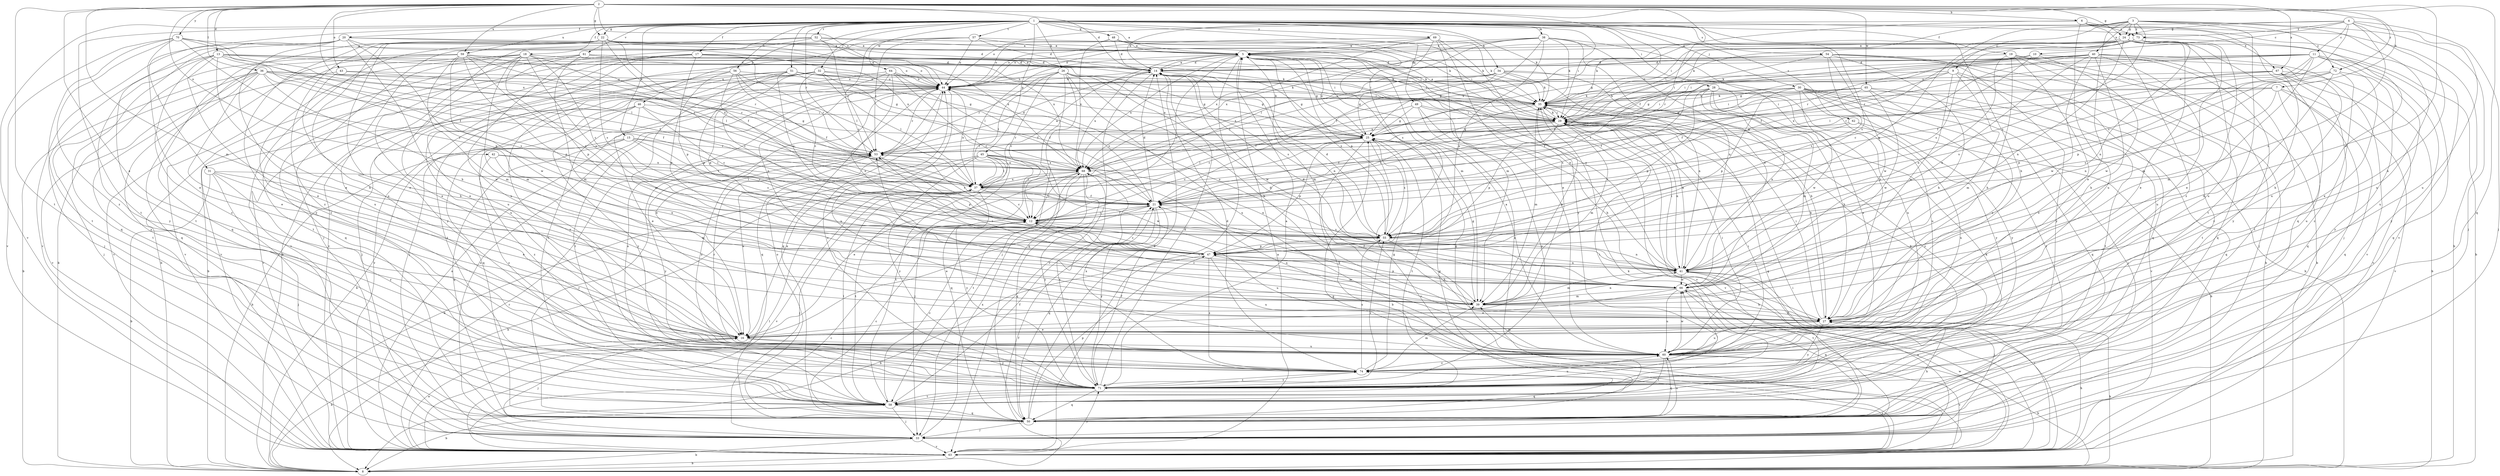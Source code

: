 strict digraph  {
	1 -> 5 [label=a];
	14 -> 5 [label=a];
	20 -> 5 [label=a];
	22 -> 5 [label=a];
	24 -> 5 [label=a];
	25 -> 5 [label=a];
	35 -> 5 [label=a];
	37 -> 5 [label=a];
	38 -> 5 [label=a];
	41 -> 5 [label=a];
	48 -> 5 [label=a];
	50 -> 5 [label=a];
	52 -> 5 [label=a];
	55 -> 5 [label=a];
	57 -> 5 [label=a];
	60 -> 5 [label=a];
	63 -> 5 [label=a];
	69 -> 5 [label=a];
	70 -> 5 [label=a];
	71 -> 5 [label=a];
	73 -> 5 [label=a];
	2 -> 6 [label=b];
	2 -> 7 [label=b];
	6 -> 8 [label=b];
	9 -> 8 [label=b];
	15 -> 8 [label=b];
	16 -> 8 [label=b];
	19 -> 8 [label=b];
	24 -> 8 [label=b];
	25 -> 8 [label=b];
	27 -> 8 [label=b];
	31 -> 8 [label=b];
	33 -> 8 [label=b];
	36 -> 8 [label=b];
	37 -> 8 [label=b];
	45 -> 8 [label=b];
	46 -> 8 [label=b];
	47 -> 8 [label=b];
	52 -> 8 [label=b];
	54 -> 8 [label=b];
	56 -> 8 [label=b];
	58 -> 8 [label=b];
	59 -> 8 [label=b];
	60 -> 8 [label=b];
	61 -> 8 [label=b];
	62 -> 8 [label=b];
	63 -> 8 [label=b];
	67 -> 8 [label=b];
	3 -> 9 [label=c];
	4 -> 10 [label=c];
	4 -> 11 [label=c];
	5 -> 12 [label=c];
	15 -> 12 [label=c];
	18 -> 12 [label=c];
	21 -> 12 [label=c];
	25 -> 12 [label=c];
	26 -> 12 [label=c];
	32 -> 12 [label=c];
	35 -> 12 [label=c];
	37 -> 12 [label=c];
	39 -> 12 [label=c];
	40 -> 12 [label=c];
	46 -> 12 [label=c];
	47 -> 12 [label=c];
	49 -> 12 [label=c];
	50 -> 12 [label=c];
	51 -> 12 [label=c];
	56 -> 12 [label=c];
	57 -> 12 [label=c];
	58 -> 12 [label=c];
	63 -> 12 [label=c];
	64 -> 12 [label=c];
	68 -> 12 [label=c];
	2 -> 13 [label=d];
	2 -> 14 [label=d];
	4 -> 14 [label=d];
	5 -> 14 [label=d];
	10 -> 14 [label=d];
	11 -> 14 [label=d];
	13 -> 14 [label=d];
	17 -> 14 [label=d];
	18 -> 14 [label=d];
	19 -> 14 [label=d];
	21 -> 14 [label=d];
	22 -> 14 [label=d];
	39 -> 14 [label=d];
	40 -> 14 [label=d];
	48 -> 14 [label=d];
	50 -> 14 [label=d];
	53 -> 14 [label=d];
	54 -> 14 [label=d];
	55 -> 14 [label=d];
	57 -> 14 [label=d];
	59 -> 14 [label=d];
	61 -> 14 [label=d];
	66 -> 14 [label=d];
	71 -> 14 [label=d];
	74 -> 14 [label=d];
	1 -> 15 [label=e];
	2 -> 16 [label=e];
	3 -> 16 [label=e];
	11 -> 16 [label=e];
	13 -> 16 [label=e];
	18 -> 16 [label=e];
	20 -> 16 [label=e];
	21 -> 16 [label=e];
	22 -> 16 [label=e];
	24 -> 16 [label=e];
	27 -> 16 [label=e];
	28 -> 16 [label=e];
	31 -> 16 [label=e];
	36 -> 16 [label=e];
	44 -> 16 [label=e];
	45 -> 16 [label=e];
	46 -> 16 [label=e];
	53 -> 16 [label=e];
	61 -> 16 [label=e];
	63 -> 16 [label=e];
	65 -> 16 [label=e];
	66 -> 16 [label=e];
	68 -> 16 [label=e];
	69 -> 16 [label=e];
	70 -> 16 [label=e];
	73 -> 16 [label=e];
	1 -> 17 [label=f];
	1 -> 18 [label=f];
	1 -> 19 [label=f];
	1 -> 20 [label=f];
	2 -> 21 [label=f];
	8 -> 21 [label=f];
	9 -> 21 [label=f];
	11 -> 21 [label=f];
	12 -> 21 [label=f];
	13 -> 21 [label=f];
	22 -> 21 [label=f];
	24 -> 21 [label=f];
	28 -> 21 [label=f];
	29 -> 21 [label=f];
	32 -> 21 [label=f];
	36 -> 21 [label=f];
	37 -> 21 [label=f];
	38 -> 21 [label=f];
	54 -> 21 [label=f];
	56 -> 21 [label=f];
	58 -> 21 [label=f];
	64 -> 21 [label=f];
	65 -> 21 [label=f];
	66 -> 21 [label=f];
	70 -> 21 [label=f];
	71 -> 21 [label=f];
	1 -> 22 [label=g];
	2 -> 22 [label=g];
	2 -> 24 [label=g];
	3 -> 24 [label=g];
	4 -> 24 [label=g];
	5 -> 25 [label=g];
	9 -> 25 [label=g];
	11 -> 25 [label=g];
	14 -> 25 [label=g];
	26 -> 25 [label=g];
	29 -> 25 [label=g];
	30 -> 25 [label=g];
	32 -> 25 [label=g];
	34 -> 25 [label=g];
	39 -> 25 [label=g];
	46 -> 25 [label=g];
	49 -> 25 [label=g];
	51 -> 25 [label=g];
	54 -> 25 [label=g];
	56 -> 25 [label=g];
	58 -> 25 [label=g];
	60 -> 25 [label=g];
	62 -> 25 [label=g];
	63 -> 25 [label=g];
	73 -> 25 [label=g];
	74 -> 25 [label=g];
	1 -> 26 [label=h];
	1 -> 27 [label=h];
	4 -> 27 [label=h];
	10 -> 27 [label=h];
	13 -> 27 [label=h];
	19 -> 27 [label=h];
	20 -> 27 [label=h];
	21 -> 27 [label=h];
	26 -> 27 [label=h];
	28 -> 27 [label=h];
	34 -> 27 [label=h];
	38 -> 27 [label=h];
	39 -> 27 [label=h];
	40 -> 27 [label=h];
	43 -> 27 [label=h];
	49 -> 27 [label=h];
	50 -> 27 [label=h];
	54 -> 27 [label=h];
	55 -> 27 [label=h];
	63 -> 27 [label=h];
	66 -> 27 [label=h];
	72 -> 27 [label=h];
	1 -> 28 [label=i];
	1 -> 29 [label=i];
	2 -> 29 [label=i];
	3 -> 29 [label=i];
	7 -> 29 [label=i];
	10 -> 29 [label=i];
	11 -> 29 [label=i];
	13 -> 29 [label=i];
	17 -> 29 [label=i];
	22 -> 29 [label=i];
	24 -> 29 [label=i];
	27 -> 29 [label=i];
	30 -> 29 [label=i];
	35 -> 29 [label=i];
	36 -> 29 [label=i];
	40 -> 29 [label=i];
	41 -> 29 [label=i];
	46 -> 29 [label=i];
	49 -> 29 [label=i];
	51 -> 29 [label=i];
	57 -> 29 [label=i];
	60 -> 29 [label=i];
	61 -> 29 [label=i];
	63 -> 29 [label=i];
	64 -> 29 [label=i];
	65 -> 29 [label=i];
	71 -> 29 [label=i];
	74 -> 29 [label=i];
	1 -> 30 [label=j];
	1 -> 31 [label=j];
	1 -> 32 [label=j];
	3 -> 33 [label=j];
	4 -> 33 [label=j];
	13 -> 33 [label=j];
	16 -> 33 [label=j];
	19 -> 33 [label=j];
	24 -> 33 [label=j];
	26 -> 33 [label=j];
	30 -> 33 [label=j];
	31 -> 33 [label=j];
	36 -> 33 [label=j];
	37 -> 33 [label=j];
	41 -> 33 [label=j];
	45 -> 33 [label=j];
	50 -> 33 [label=j];
	51 -> 33 [label=j];
	52 -> 33 [label=j];
	58 -> 33 [label=j];
	64 -> 33 [label=j];
	1 -> 34 [label=k];
	1 -> 35 [label=k];
	5 -> 35 [label=k];
	7 -> 35 [label=k];
	10 -> 35 [label=k];
	13 -> 35 [label=k];
	18 -> 35 [label=k];
	24 -> 35 [label=k];
	27 -> 35 [label=k];
	28 -> 35 [label=k];
	29 -> 35 [label=k];
	30 -> 35 [label=k];
	33 -> 35 [label=k];
	34 -> 35 [label=k];
	38 -> 35 [label=k];
	39 -> 35 [label=k];
	41 -> 35 [label=k];
	44 -> 35 [label=k];
	48 -> 35 [label=k];
	51 -> 35 [label=k];
	52 -> 35 [label=k];
	58 -> 35 [label=k];
	65 -> 35 [label=k];
	69 -> 35 [label=k];
	71 -> 35 [label=k];
	73 -> 35 [label=k];
	2 -> 36 [label=l];
	5 -> 37 [label=l];
	10 -> 37 [label=l];
	15 -> 37 [label=l];
	17 -> 37 [label=l];
	18 -> 37 [label=l];
	22 -> 37 [label=l];
	25 -> 37 [label=l];
	26 -> 37 [label=l];
	31 -> 37 [label=l];
	32 -> 37 [label=l];
	34 -> 37 [label=l];
	35 -> 37 [label=l];
	36 -> 37 [label=l];
	38 -> 37 [label=l];
	42 -> 37 [label=l];
	45 -> 37 [label=l];
	58 -> 37 [label=l];
	63 -> 37 [label=l];
	65 -> 37 [label=l];
	68 -> 37 [label=l];
	70 -> 37 [label=l];
	1 -> 38 [label=m];
	2 -> 39 [label=m];
	5 -> 39 [label=m];
	9 -> 39 [label=m];
	11 -> 39 [label=m];
	18 -> 39 [label=m];
	28 -> 39 [label=m];
	29 -> 39 [label=m];
	31 -> 39 [label=m];
	35 -> 39 [label=m];
	41 -> 39 [label=m];
	47 -> 39 [label=m];
	48 -> 39 [label=m];
	51 -> 39 [label=m];
	59 -> 39 [label=m];
	60 -> 39 [label=m];
	61 -> 39 [label=m];
	66 -> 39 [label=m];
	69 -> 39 [label=m];
	73 -> 39 [label=m];
	74 -> 39 [label=m];
	3 -> 40 [label=n];
	4 -> 41 [label=n];
	5 -> 41 [label=n];
	14 -> 41 [label=n];
	19 -> 41 [label=n];
	24 -> 41 [label=n];
	28 -> 41 [label=n];
	29 -> 41 [label=n];
	33 -> 41 [label=n];
	34 -> 41 [label=n];
	38 -> 41 [label=n];
	39 -> 41 [label=n];
	40 -> 41 [label=n];
	42 -> 41 [label=n];
	45 -> 41 [label=n];
	47 -> 41 [label=n];
	55 -> 41 [label=n];
	64 -> 41 [label=n];
	72 -> 41 [label=n];
	73 -> 41 [label=n];
	2 -> 42 [label=o];
	2 -> 43 [label=o];
	2 -> 44 [label=o];
	6 -> 44 [label=o];
	9 -> 44 [label=o];
	14 -> 44 [label=o];
	17 -> 44 [label=o];
	20 -> 44 [label=o];
	21 -> 44 [label=o];
	24 -> 44 [label=o];
	25 -> 44 [label=o];
	26 -> 44 [label=o];
	32 -> 44 [label=o];
	33 -> 44 [label=o];
	34 -> 44 [label=o];
	36 -> 44 [label=o];
	37 -> 44 [label=o];
	38 -> 44 [label=o];
	41 -> 44 [label=o];
	43 -> 44 [label=o];
	47 -> 44 [label=o];
	48 -> 44 [label=o];
	50 -> 44 [label=o];
	51 -> 44 [label=o];
	56 -> 44 [label=o];
	57 -> 44 [label=o];
	58 -> 44 [label=o];
	61 -> 44 [label=o];
	63 -> 44 [label=o];
	64 -> 44 [label=o];
	67 -> 44 [label=o];
	69 -> 44 [label=o];
	71 -> 44 [label=o];
	72 -> 44 [label=o];
	1 -> 45 [label=p];
	1 -> 46 [label=p];
	3 -> 47 [label=p];
	11 -> 47 [label=p];
	17 -> 47 [label=p];
	18 -> 47 [label=p];
	20 -> 47 [label=p];
	25 -> 47 [label=p];
	28 -> 47 [label=p];
	29 -> 47 [label=p];
	30 -> 47 [label=p];
	32 -> 47 [label=p];
	38 -> 47 [label=p];
	50 -> 47 [label=p];
	51 -> 47 [label=p];
	53 -> 47 [label=p];
	55 -> 47 [label=p];
	56 -> 47 [label=p];
	59 -> 47 [label=p];
	66 -> 47 [label=p];
	72 -> 47 [label=p];
	1 -> 48 [label=q];
	1 -> 49 [label=q];
	2 -> 50 [label=q];
	6 -> 50 [label=q];
	7 -> 50 [label=q];
	11 -> 50 [label=q];
	15 -> 50 [label=q];
	17 -> 50 [label=q];
	19 -> 50 [label=q];
	20 -> 50 [label=q];
	21 -> 50 [label=q];
	22 -> 50 [label=q];
	26 -> 50 [label=q];
	29 -> 50 [label=q];
	30 -> 50 [label=q];
	44 -> 50 [label=q];
	45 -> 50 [label=q];
	46 -> 50 [label=q];
	54 -> 50 [label=q];
	58 -> 50 [label=q];
	59 -> 50 [label=q];
	60 -> 50 [label=q];
	64 -> 50 [label=q];
	65 -> 50 [label=q];
	66 -> 50 [label=q];
	67 -> 50 [label=q];
	68 -> 50 [label=q];
	71 -> 50 [label=q];
	74 -> 50 [label=q];
	1 -> 51 [label=r];
	1 -> 52 [label=r];
	1 -> 53 [label=r];
	7 -> 53 [label=r];
	10 -> 53 [label=r];
	11 -> 53 [label=r];
	12 -> 53 [label=r];
	15 -> 53 [label=r];
	25 -> 53 [label=r];
	26 -> 53 [label=r];
	29 -> 53 [label=r];
	36 -> 53 [label=r];
	39 -> 53 [label=r];
	40 -> 53 [label=r];
	43 -> 53 [label=r];
	44 -> 53 [label=r];
	50 -> 53 [label=r];
	52 -> 53 [label=r];
	56 -> 53 [label=r];
	57 -> 53 [label=r];
	59 -> 53 [label=r];
	60 -> 53 [label=r];
	63 -> 53 [label=r];
	66 -> 53 [label=r];
	1 -> 54 [label=s];
	1 -> 55 [label=s];
	3 -> 55 [label=s];
	4 -> 55 [label=s];
	5 -> 55 [label=s];
	7 -> 55 [label=s];
	12 -> 55 [label=s];
	13 -> 55 [label=s];
	15 -> 55 [label=s];
	18 -> 55 [label=s];
	22 -> 55 [label=s];
	25 -> 55 [label=s];
	26 -> 55 [label=s];
	28 -> 55 [label=s];
	54 -> 55 [label=s];
	59 -> 55 [label=s];
	62 -> 55 [label=s];
	67 -> 55 [label=s];
	69 -> 55 [label=s];
	70 -> 55 [label=s];
	71 -> 55 [label=s];
	73 -> 55 [label=s];
	74 -> 55 [label=s];
	1 -> 56 [label=t];
	1 -> 57 [label=t];
	1 -> 58 [label=t];
	2 -> 58 [label=t];
	3 -> 58 [label=t];
	9 -> 58 [label=t];
	20 -> 58 [label=t];
	25 -> 58 [label=t];
	30 -> 58 [label=t];
	32 -> 58 [label=t];
	36 -> 58 [label=t];
	37 -> 58 [label=t];
	40 -> 58 [label=t];
	41 -> 58 [label=t];
	44 -> 58 [label=t];
	45 -> 58 [label=t];
	60 -> 58 [label=t];
	61 -> 58 [label=t];
	64 -> 58 [label=t];
	65 -> 58 [label=t];
	68 -> 58 [label=t];
	70 -> 58 [label=t];
	71 -> 58 [label=t];
	1 -> 59 [label=u];
	2 -> 59 [label=u];
	3 -> 60 [label=u];
	4 -> 60 [label=u];
	6 -> 60 [label=u];
	7 -> 60 [label=u];
	11 -> 60 [label=u];
	12 -> 60 [label=u];
	16 -> 60 [label=u];
	17 -> 60 [label=u];
	18 -> 60 [label=u];
	22 -> 60 [label=u];
	24 -> 60 [label=u];
	26 -> 60 [label=u];
	27 -> 60 [label=u];
	30 -> 60 [label=u];
	34 -> 60 [label=u];
	40 -> 60 [label=u];
	44 -> 60 [label=u];
	47 -> 60 [label=u];
	49 -> 60 [label=u];
	50 -> 60 [label=u];
	52 -> 60 [label=u];
	53 -> 60 [label=u];
	56 -> 60 [label=u];
	62 -> 60 [label=u];
	66 -> 60 [label=u];
	68 -> 60 [label=u];
	71 -> 60 [label=u];
	73 -> 60 [label=u];
	1 -> 61 [label=v];
	1 -> 62 [label=v];
	1 -> 63 [label=v];
	5 -> 63 [label=v];
	6 -> 63 [label=v];
	7 -> 63 [label=v];
	14 -> 63 [label=v];
	17 -> 63 [label=v];
	18 -> 63 [label=v];
	20 -> 63 [label=v];
	25 -> 63 [label=v];
	29 -> 63 [label=v];
	30 -> 63 [label=v];
	32 -> 63 [label=v];
	33 -> 63 [label=v];
	35 -> 63 [label=v];
	37 -> 63 [label=v];
	40 -> 63 [label=v];
	41 -> 63 [label=v];
	43 -> 63 [label=v];
	51 -> 63 [label=v];
	52 -> 63 [label=v];
	57 -> 63 [label=v];
	59 -> 63 [label=v];
	60 -> 63 [label=v];
	67 -> 63 [label=v];
	70 -> 63 [label=v];
	1 -> 64 [label=w];
	2 -> 65 [label=w];
	2 -> 66 [label=w];
	9 -> 66 [label=w];
	10 -> 66 [label=w];
	26 -> 66 [label=w];
	30 -> 66 [label=w];
	36 -> 66 [label=w];
	38 -> 66 [label=w];
	40 -> 66 [label=w];
	41 -> 66 [label=w];
	45 -> 66 [label=w];
	54 -> 66 [label=w];
	59 -> 66 [label=w];
	60 -> 66 [label=w];
	63 -> 66 [label=w];
	65 -> 66 [label=w];
	74 -> 66 [label=w];
	1 -> 67 [label=x];
	2 -> 67 [label=x];
	2 -> 68 [label=x];
	5 -> 68 [label=x];
	6 -> 68 [label=x];
	14 -> 68 [label=x];
	20 -> 68 [label=x];
	22 -> 68 [label=x];
	28 -> 68 [label=x];
	33 -> 68 [label=x];
	34 -> 68 [label=x];
	37 -> 68 [label=x];
	38 -> 68 [label=x];
	42 -> 68 [label=x];
	45 -> 68 [label=x];
	48 -> 68 [label=x];
	52 -> 68 [label=x];
	53 -> 68 [label=x];
	59 -> 68 [label=x];
	67 -> 68 [label=x];
	69 -> 68 [label=x];
	71 -> 68 [label=x];
	74 -> 68 [label=x];
	1 -> 69 [label=y];
	2 -> 70 [label=y];
	11 -> 71 [label=y];
	13 -> 71 [label=y];
	16 -> 71 [label=y];
	17 -> 71 [label=y];
	21 -> 71 [label=y];
	22 -> 71 [label=y];
	22 -> 71 [label=y];
	27 -> 71 [label=y];
	28 -> 71 [label=y];
	30 -> 71 [label=y];
	31 -> 71 [label=y];
	32 -> 71 [label=y];
	35 -> 71 [label=y];
	36 -> 71 [label=y];
	37 -> 71 [label=y];
	40 -> 71 [label=y];
	45 -> 71 [label=y];
	46 -> 71 [label=y];
	49 -> 71 [label=y];
	53 -> 71 [label=y];
	54 -> 71 [label=y];
	63 -> 71 [label=y];
	68 -> 71 [label=y];
	69 -> 71 [label=y];
	72 -> 71 [label=y];
	74 -> 71 [label=y];
	2 -> 72 [label=z];
	3 -> 72 [label=z];
	3 -> 73 [label=z];
	4 -> 73 [label=z];
	6 -> 73 [label=z];
	6 -> 74 [label=z];
	13 -> 74 [label=z];
	15 -> 74 [label=z];
	18 -> 74 [label=z];
	19 -> 74 [label=z];
	22 -> 74 [label=z];
	42 -> 74 [label=z];
	47 -> 74 [label=z];
	60 -> 74 [label=z];
	63 -> 74 [label=z];
	67 -> 74 [label=z];
	70 -> 74 [label=z];
	71 -> 74 [label=z];
	72 -> 74 [label=z];
}
